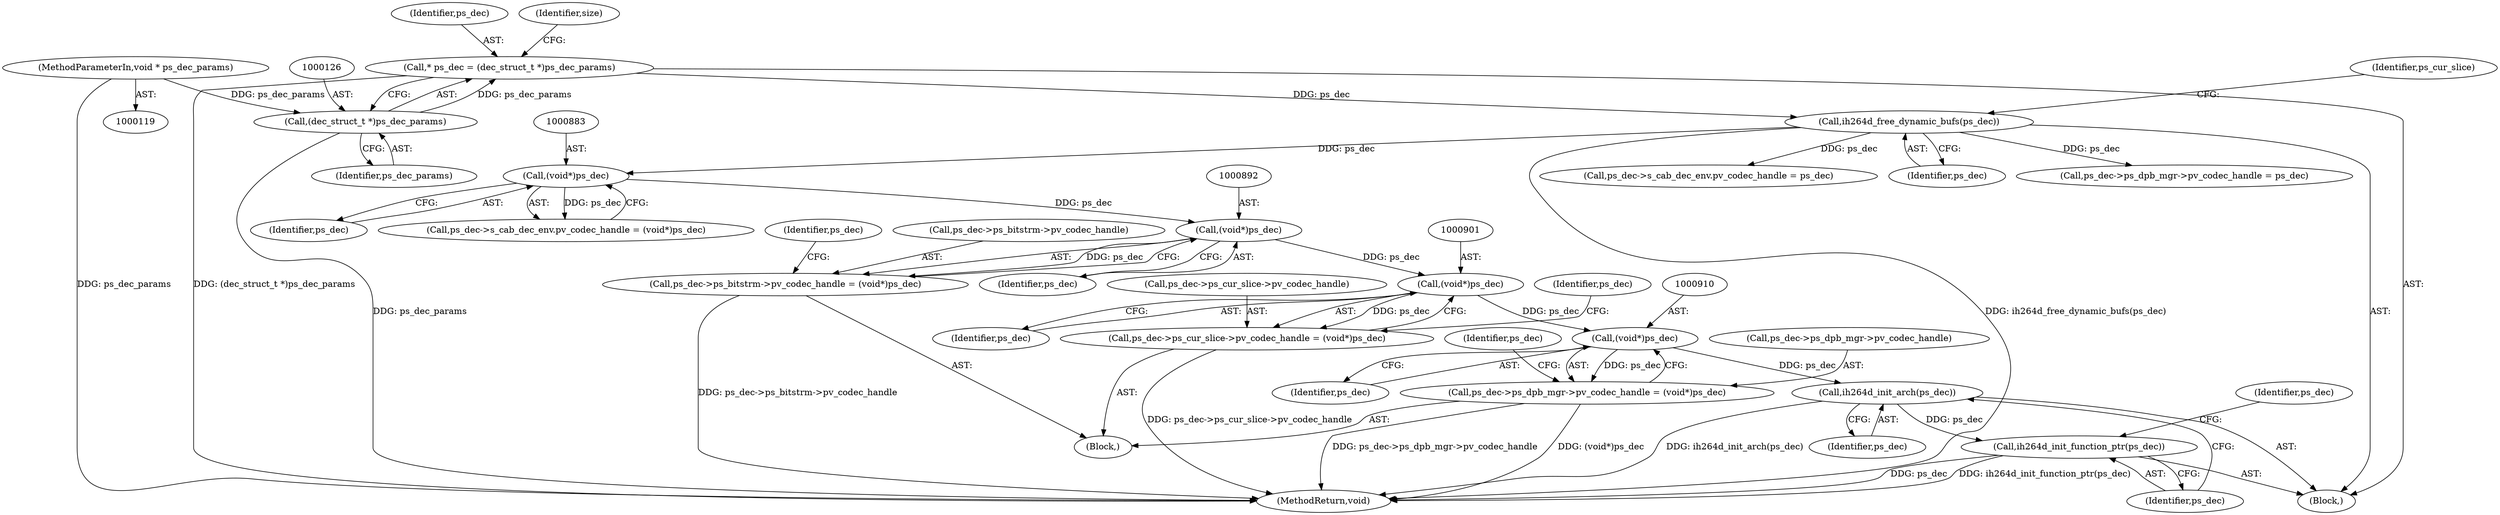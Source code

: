 digraph "0_Android_cc676ebd95247646e67907ccab150fb77a847335@pointer" {
"1000891" [label="(Call,(void*)ps_dec)"];
"1000882" [label="(Call,(void*)ps_dec)"];
"1000265" [label="(Call,ih264d_free_dynamic_bufs(ps_dec))"];
"1000123" [label="(Call,* ps_dec = (dec_struct_t *)ps_dec_params)"];
"1000125" [label="(Call,(dec_struct_t *)ps_dec_params)"];
"1000120" [label="(MethodParameterIn,void * ps_dec_params)"];
"1000885" [label="(Call,ps_dec->ps_bitstrm->pv_codec_handle = (void*)ps_dec)"];
"1000900" [label="(Call,(void*)ps_dec)"];
"1000894" [label="(Call,ps_dec->ps_cur_slice->pv_codec_handle = (void*)ps_dec)"];
"1000909" [label="(Call,(void*)ps_dec)"];
"1000903" [label="(Call,ps_dec->ps_dpb_mgr->pv_codec_handle = (void*)ps_dec)"];
"1000949" [label="(Call,ih264d_init_arch(ps_dec))"];
"1000951" [label="(Call,ih264d_init_function_ptr(ps_dec))"];
"1000894" [label="(Call,ps_dec->ps_cur_slice->pv_codec_handle = (void*)ps_dec)"];
"1000897" [label="(Identifier,ps_dec)"];
"1000891" [label="(Call,(void*)ps_dec)"];
"1000903" [label="(Call,ps_dec->ps_dpb_mgr->pv_codec_handle = (void*)ps_dec)"];
"1000911" [label="(Identifier,ps_dec)"];
"1000900" [label="(Call,(void*)ps_dec)"];
"1000963" [label="(MethodReturn,void)"];
"1000949" [label="(Call,ih264d_init_arch(ps_dec))"];
"1000120" [label="(MethodParameterIn,void * ps_dec_params)"];
"1000884" [label="(Identifier,ps_dec)"];
"1000353" [label="(Call,ps_dec->s_cab_dec_env.pv_codec_handle = ps_dec)"];
"1000875" [label="(Block,)"];
"1000902" [label="(Identifier,ps_dec)"];
"1000909" [label="(Call,(void*)ps_dec)"];
"1000876" [label="(Call,ps_dec->s_cab_dec_env.pv_codec_handle = (void*)ps_dec)"];
"1000955" [label="(Identifier,ps_dec)"];
"1000124" [label="(Identifier,ps_dec)"];
"1000133" [label="(Identifier,size)"];
"1000951" [label="(Call,ih264d_init_function_ptr(ps_dec))"];
"1000266" [label="(Identifier,ps_dec)"];
"1000952" [label="(Identifier,ps_dec)"];
"1000885" [label="(Call,ps_dec->ps_bitstrm->pv_codec_handle = (void*)ps_dec)"];
"1000125" [label="(Call,(dec_struct_t *)ps_dec_params)"];
"1000127" [label="(Identifier,ps_dec_params)"];
"1000265" [label="(Call,ih264d_free_dynamic_bufs(ps_dec))"];
"1000895" [label="(Call,ps_dec->ps_cur_slice->pv_codec_handle)"];
"1000950" [label="(Identifier,ps_dec)"];
"1000882" [label="(Call,(void*)ps_dec)"];
"1000904" [label="(Call,ps_dec->ps_dpb_mgr->pv_codec_handle)"];
"1000268" [label="(Identifier,ps_cur_slice)"];
"1000365" [label="(Call,ps_dec->ps_dpb_mgr->pv_codec_handle = ps_dec)"];
"1000893" [label="(Identifier,ps_dec)"];
"1000906" [label="(Identifier,ps_dec)"];
"1000886" [label="(Call,ps_dec->ps_bitstrm->pv_codec_handle)"];
"1000121" [label="(Block,)"];
"1000123" [label="(Call,* ps_dec = (dec_struct_t *)ps_dec_params)"];
"1000914" [label="(Identifier,ps_dec)"];
"1000891" -> "1000885"  [label="AST: "];
"1000891" -> "1000893"  [label="CFG: "];
"1000892" -> "1000891"  [label="AST: "];
"1000893" -> "1000891"  [label="AST: "];
"1000885" -> "1000891"  [label="CFG: "];
"1000891" -> "1000885"  [label="DDG: ps_dec"];
"1000882" -> "1000891"  [label="DDG: ps_dec"];
"1000891" -> "1000900"  [label="DDG: ps_dec"];
"1000882" -> "1000876"  [label="AST: "];
"1000882" -> "1000884"  [label="CFG: "];
"1000883" -> "1000882"  [label="AST: "];
"1000884" -> "1000882"  [label="AST: "];
"1000876" -> "1000882"  [label="CFG: "];
"1000882" -> "1000876"  [label="DDG: ps_dec"];
"1000265" -> "1000882"  [label="DDG: ps_dec"];
"1000265" -> "1000121"  [label="AST: "];
"1000265" -> "1000266"  [label="CFG: "];
"1000266" -> "1000265"  [label="AST: "];
"1000268" -> "1000265"  [label="CFG: "];
"1000265" -> "1000963"  [label="DDG: ih264d_free_dynamic_bufs(ps_dec)"];
"1000123" -> "1000265"  [label="DDG: ps_dec"];
"1000265" -> "1000353"  [label="DDG: ps_dec"];
"1000265" -> "1000365"  [label="DDG: ps_dec"];
"1000123" -> "1000121"  [label="AST: "];
"1000123" -> "1000125"  [label="CFG: "];
"1000124" -> "1000123"  [label="AST: "];
"1000125" -> "1000123"  [label="AST: "];
"1000133" -> "1000123"  [label="CFG: "];
"1000123" -> "1000963"  [label="DDG: (dec_struct_t *)ps_dec_params"];
"1000125" -> "1000123"  [label="DDG: ps_dec_params"];
"1000125" -> "1000127"  [label="CFG: "];
"1000126" -> "1000125"  [label="AST: "];
"1000127" -> "1000125"  [label="AST: "];
"1000125" -> "1000963"  [label="DDG: ps_dec_params"];
"1000120" -> "1000125"  [label="DDG: ps_dec_params"];
"1000120" -> "1000119"  [label="AST: "];
"1000120" -> "1000963"  [label="DDG: ps_dec_params"];
"1000885" -> "1000875"  [label="AST: "];
"1000886" -> "1000885"  [label="AST: "];
"1000897" -> "1000885"  [label="CFG: "];
"1000885" -> "1000963"  [label="DDG: ps_dec->ps_bitstrm->pv_codec_handle"];
"1000900" -> "1000894"  [label="AST: "];
"1000900" -> "1000902"  [label="CFG: "];
"1000901" -> "1000900"  [label="AST: "];
"1000902" -> "1000900"  [label="AST: "];
"1000894" -> "1000900"  [label="CFG: "];
"1000900" -> "1000894"  [label="DDG: ps_dec"];
"1000900" -> "1000909"  [label="DDG: ps_dec"];
"1000894" -> "1000875"  [label="AST: "];
"1000895" -> "1000894"  [label="AST: "];
"1000906" -> "1000894"  [label="CFG: "];
"1000894" -> "1000963"  [label="DDG: ps_dec->ps_cur_slice->pv_codec_handle"];
"1000909" -> "1000903"  [label="AST: "];
"1000909" -> "1000911"  [label="CFG: "];
"1000910" -> "1000909"  [label="AST: "];
"1000911" -> "1000909"  [label="AST: "];
"1000903" -> "1000909"  [label="CFG: "];
"1000909" -> "1000903"  [label="DDG: ps_dec"];
"1000909" -> "1000949"  [label="DDG: ps_dec"];
"1000903" -> "1000875"  [label="AST: "];
"1000904" -> "1000903"  [label="AST: "];
"1000914" -> "1000903"  [label="CFG: "];
"1000903" -> "1000963"  [label="DDG: ps_dec->ps_dpb_mgr->pv_codec_handle"];
"1000903" -> "1000963"  [label="DDG: (void*)ps_dec"];
"1000949" -> "1000121"  [label="AST: "];
"1000949" -> "1000950"  [label="CFG: "];
"1000950" -> "1000949"  [label="AST: "];
"1000952" -> "1000949"  [label="CFG: "];
"1000949" -> "1000963"  [label="DDG: ih264d_init_arch(ps_dec)"];
"1000949" -> "1000951"  [label="DDG: ps_dec"];
"1000951" -> "1000121"  [label="AST: "];
"1000951" -> "1000952"  [label="CFG: "];
"1000952" -> "1000951"  [label="AST: "];
"1000955" -> "1000951"  [label="CFG: "];
"1000951" -> "1000963"  [label="DDG: ps_dec"];
"1000951" -> "1000963"  [label="DDG: ih264d_init_function_ptr(ps_dec)"];
}
